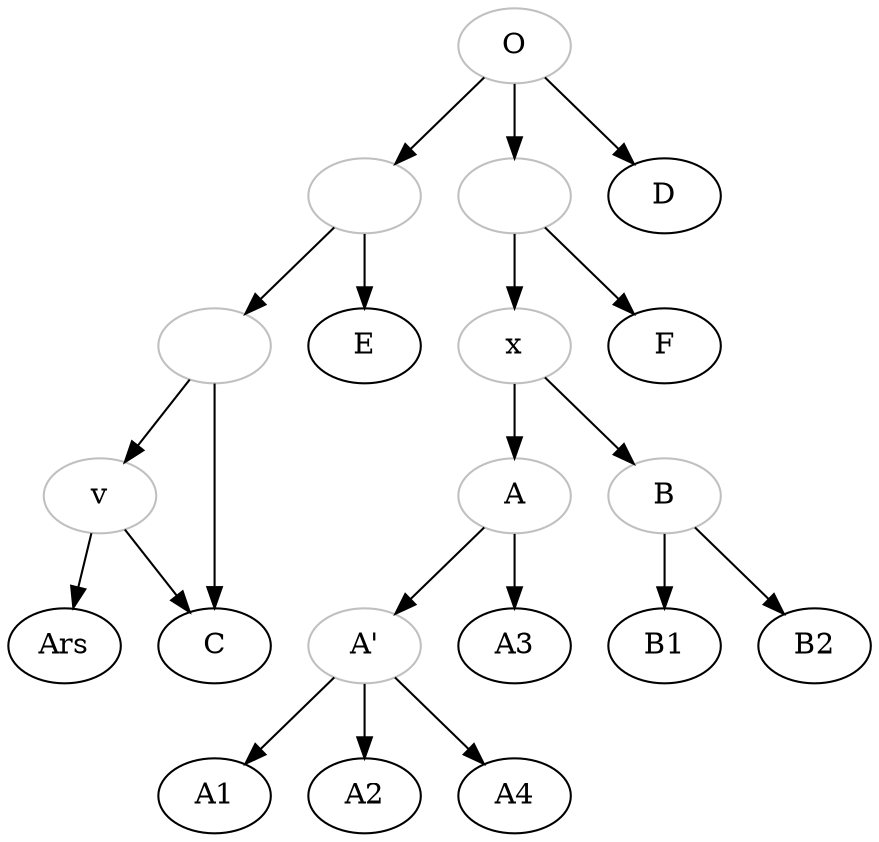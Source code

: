 digraph {

O[color="grey"];
0[color="grey", label=""];
v[color="grey"];
1[color="grey", label=""];
2[color="grey", label=""];
x[color="grey"];

A[color="grey"];
Aprime[color="grey", label="A'"];
B[color="grey"];

O->0;
0->1;
1->v;
v->Ars;
v->C;
1->C;
0->E;
O->D;
O->2;
2->F;
2->x;

x->A;
A->A3;
A->Aprime;
Aprime->A1;
Aprime->A2;
Aprime->A4;
x->B;
B->B1;
B->B2;

}
